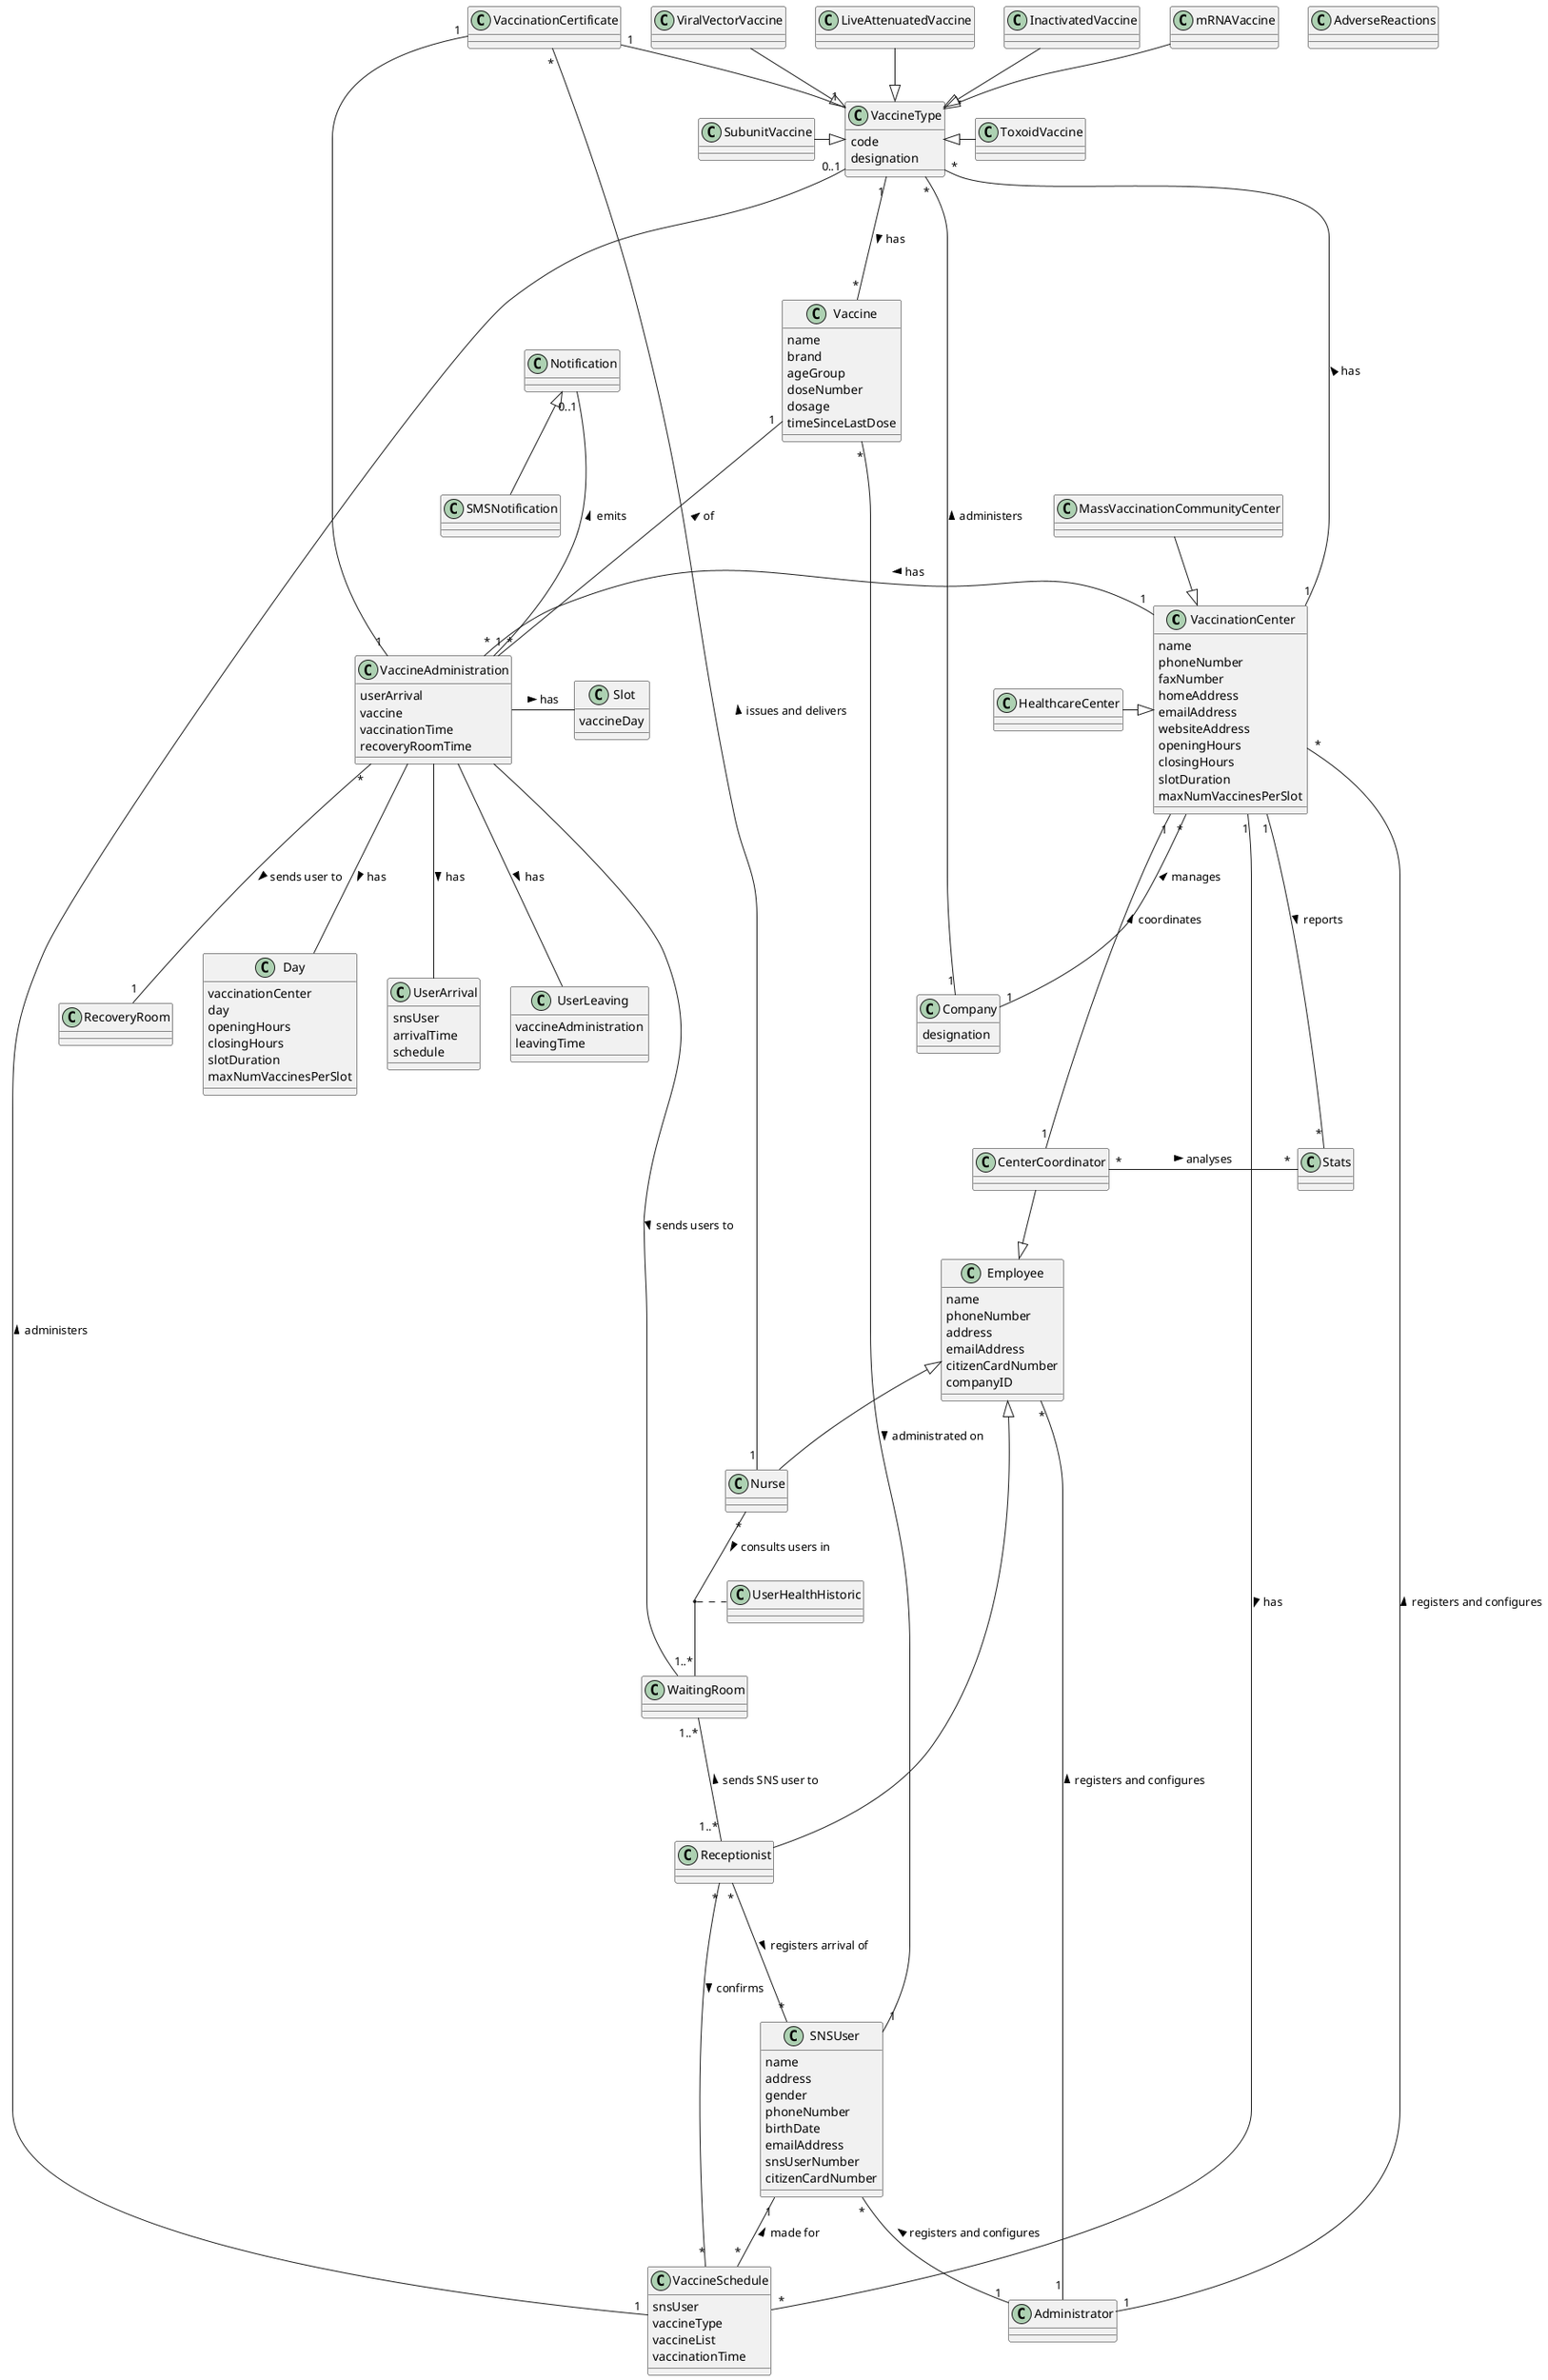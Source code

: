 @startuml
'https://plantuml.com/class-diagram


class VaccinationCenter{
name
phoneNumber
faxNumber
homeAddress
emailAddress
websiteAddress
openingHours
closingHours
slotDuration
maxNumVaccinesPerSlot
}
class HealthcareCenter{
}
class MassVaccinationCommunityCenter{
}
VaccinationCenter <|-left- HealthcareCenter
VaccinationCenter <|-up- MassVaccinationCommunityCenter

class VaccineType{
code
designation
}
class InactivatedVaccine{
}
class LiveAttenuatedVaccine{
}
class mRNAVaccine{
}
class SubunitVaccine{
}
class ToxoidVaccine{
}
class ViralVectorVaccine{
}
VaccineType <|-up- InactivatedVaccine
VaccineType <|-up- LiveAttenuatedVaccine
VaccineType <|-up- ViralVectorVaccine
VaccineType <|-up- mRNAVaccine
VaccineType <|-left- SubunitVaccine
VaccineType <|-right- ToxoidVaccine


class Vaccine{
name
brand
ageGroup
doseNumber
dosage
timeSinceLastDose
}

class Slot{
vaccineDay
}

class Day{
vaccinationCenter
day
openingHours
closingHours
slotDuration
maxNumVaccinesPerSlot
}

class Employee{
name
phoneNumber
address
emailAddress
citizenCardNumber
companyID
}
class CenterCoordinator{
}
class Receptionist{
}
class Nurse{
}
Employee <|-up- CenterCoordinator
Employee <|-right- Receptionist
Employee <|-down- Nurse

class Administrator{
}

class AdverseReactions{
}

class Stats{
}

class Company{
designation
}

class UserArrival{
snsUser
arrivalTime
schedule
}

class UserLeaving{
vaccineAdministration
leavingTime
}

class VaccineAdministration{
userArrival
vaccine
vaccinationTime
recoveryRoomTime
}

class VaccineSchedule{
snsUser
vaccineType
vaccineList
vaccinationTime
}
class SNSUser{
name
address
gender
phoneNumber
birthDate
emailAddress
snsUserNumber
citizenCardNumber
}

class VaccinationCertificate
class WaitingRoom
class RecoveryRoom

Company "1" -up-- "*" VaccinationCenter : manages >
Company "1" -left-- "*" VaccineType : administers >

VaccineType "1" -down-- "*" Vaccine : has >

Vaccine "1" -down-- "*" VaccineAdministration : of <
Vaccine "*" -right-- "1" SNSUser : > administrated on

VaccinationCenter "1"-up--"*" VaccineType : has >
VaccinationCenter "1" -right-- "*" Stats : reports >
VaccinationCenter "1" -left- "*" VaccineAdministration : has >
VaccinationCenter "1" -left- "*" VaccineSchedule : has >

VaccineSchedule "*" -left-- "1" SNSUser : made for >
VaccineSchedule "1" -up-- "0..1" VaccineType : administers >

CenterCoordinator "1" -up--- "1" VaccinationCenter : coordinates >
CenterCoordinator "*" -right- "*" Stats : analyses >

VaccinationCertificate "1"--"1" VaccineType
VaccinationCertificate "1"--"1" VaccineAdministration

Nurse "*" -down- "1..*" WaitingRoom : consults users in >
(Nurse, WaitingRoom) .. UserHealthHistoric
Nurse "1" -up-- "*" VaccinationCertificate : issues and delivers >

VaccineAdministration "*" -down-- "1" RecoveryRoom : sends user to >
VaccineAdministration -up-- WaitingRoom : sends users to >
VaccineAdministration -right-- Slot : has >
VaccineAdministration -down-- Day : has >
VaccineAdministration -down-- UserArrival : has >
VaccineAdministration -down-- UserLeaving : has >

Administrator "1" -right- "*" Employee : registers and configures >
Administrator "1" -down- "*" VaccinationCenter : registers and configures >
Administrator "1" -up- "*" SNSUser : registers and configures >

Receptionist "*" -down-- "*" SNSUser : registers arrival of >
Receptionist "*" -down--- "*" VaccineSchedule : confirms >
Receptionist "1..*"-up-- "1..*"WaitingRoom : sends SNS user to >

VaccineAdministration "1" -up-- "0..1" Notification : emits >

Notification <|-- SMSNotification

@enduml